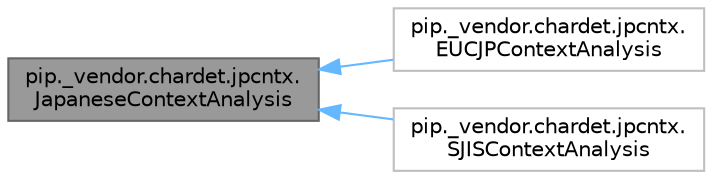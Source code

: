 digraph "pip._vendor.chardet.jpcntx.JapaneseContextAnalysis"
{
 // LATEX_PDF_SIZE
  bgcolor="transparent";
  edge [fontname=Helvetica,fontsize=10,labelfontname=Helvetica,labelfontsize=10];
  node [fontname=Helvetica,fontsize=10,shape=box,height=0.2,width=0.4];
  rankdir="LR";
  Node1 [id="Node000001",label="pip._vendor.chardet.jpcntx.\lJapaneseContextAnalysis",height=0.2,width=0.4,color="gray40", fillcolor="grey60", style="filled", fontcolor="black",tooltip=" "];
  Node1 -> Node2 [id="edge1_Node000001_Node000002",dir="back",color="steelblue1",style="solid",tooltip=" "];
  Node2 [id="Node000002",label="pip._vendor.chardet.jpcntx.\lEUCJPContextAnalysis",height=0.2,width=0.4,color="grey75", fillcolor="white", style="filled",URL="$d3/d53/classpip_1_1__vendor_1_1chardet_1_1jpcntx_1_1EUCJPContextAnalysis.html",tooltip=" "];
  Node1 -> Node3 [id="edge2_Node000001_Node000003",dir="back",color="steelblue1",style="solid",tooltip=" "];
  Node3 [id="Node000003",label="pip._vendor.chardet.jpcntx.\lSJISContextAnalysis",height=0.2,width=0.4,color="grey75", fillcolor="white", style="filled",URL="$d6/d8e/classpip_1_1__vendor_1_1chardet_1_1jpcntx_1_1SJISContextAnalysis.html",tooltip=" "];
}
